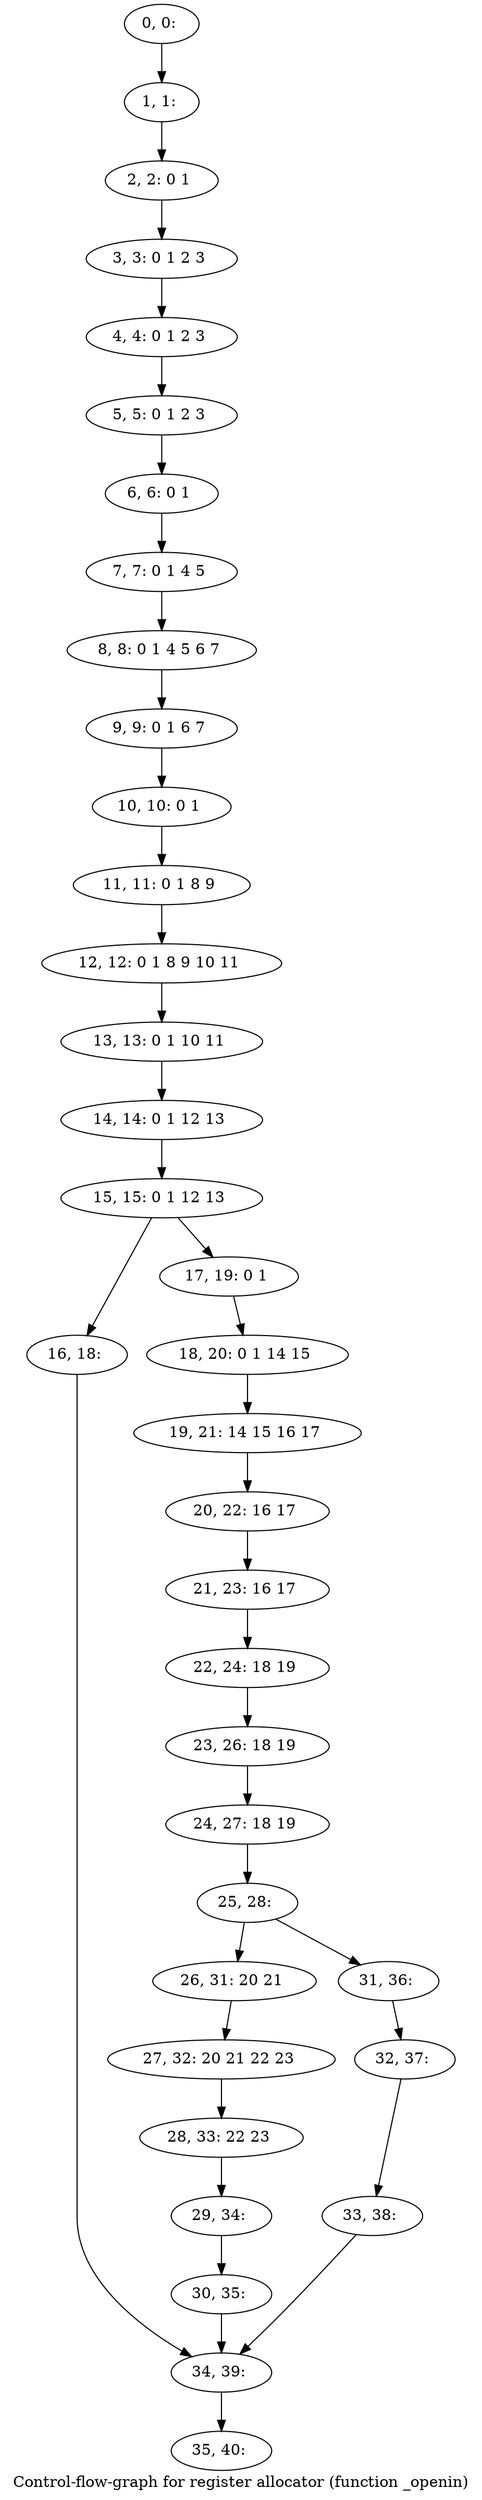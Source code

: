 digraph G {
graph [label="Control-flow-graph for register allocator (function _openin)"]
0[label="0, 0: "];
1[label="1, 1: "];
2[label="2, 2: 0 1 "];
3[label="3, 3: 0 1 2 3 "];
4[label="4, 4: 0 1 2 3 "];
5[label="5, 5: 0 1 2 3 "];
6[label="6, 6: 0 1 "];
7[label="7, 7: 0 1 4 5 "];
8[label="8, 8: 0 1 4 5 6 7 "];
9[label="9, 9: 0 1 6 7 "];
10[label="10, 10: 0 1 "];
11[label="11, 11: 0 1 8 9 "];
12[label="12, 12: 0 1 8 9 10 11 "];
13[label="13, 13: 0 1 10 11 "];
14[label="14, 14: 0 1 12 13 "];
15[label="15, 15: 0 1 12 13 "];
16[label="16, 18: "];
17[label="17, 19: 0 1 "];
18[label="18, 20: 0 1 14 15 "];
19[label="19, 21: 14 15 16 17 "];
20[label="20, 22: 16 17 "];
21[label="21, 23: 16 17 "];
22[label="22, 24: 18 19 "];
23[label="23, 26: 18 19 "];
24[label="24, 27: 18 19 "];
25[label="25, 28: "];
26[label="26, 31: 20 21 "];
27[label="27, 32: 20 21 22 23 "];
28[label="28, 33: 22 23 "];
29[label="29, 34: "];
30[label="30, 35: "];
31[label="31, 36: "];
32[label="32, 37: "];
33[label="33, 38: "];
34[label="34, 39: "];
35[label="35, 40: "];
0->1 ;
1->2 ;
2->3 ;
3->4 ;
4->5 ;
5->6 ;
6->7 ;
7->8 ;
8->9 ;
9->10 ;
10->11 ;
11->12 ;
12->13 ;
13->14 ;
14->15 ;
15->16 ;
15->17 ;
16->34 ;
17->18 ;
18->19 ;
19->20 ;
20->21 ;
21->22 ;
22->23 ;
23->24 ;
24->25 ;
25->26 ;
25->31 ;
26->27 ;
27->28 ;
28->29 ;
29->30 ;
30->34 ;
31->32 ;
32->33 ;
33->34 ;
34->35 ;
}
